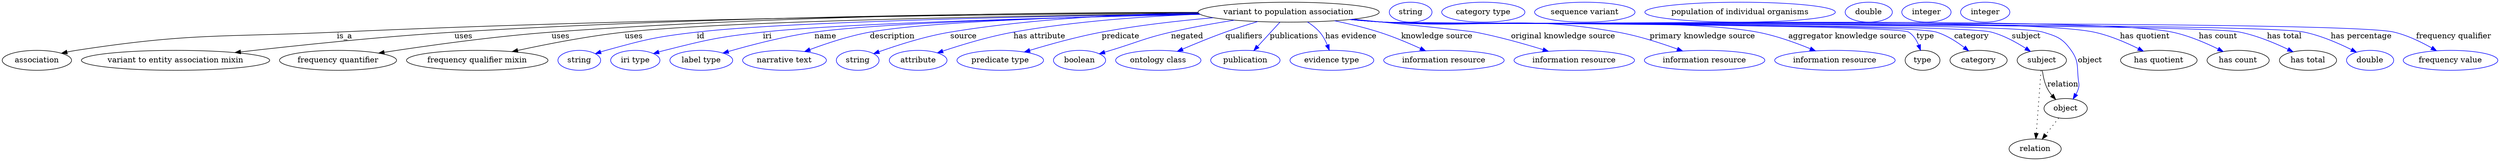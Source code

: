 digraph {
	graph [bb="0,0,4496.5,283"];
	node [label="\N"];
	"variant to population association"	[height=0.5,
		label="variant to population association",
		pos="2317.4,265",
		width=4.5315];
	association	[height=0.5,
		pos="62.394,178",
		width=1.7332];
	"variant to population association" -> association	[label=is_a,
		lp="617.39,221.5",
		pos="e,106.48,190.75 2154.8,263.37 1850.3,261.59 1173.1,254.8 603.39,229 394.21,219.53 340.37,227.82 133.39,196 127.91,195.16 122.23,\
194.11 116.58,192.94"];
	"variant to entity association mixin"	[height=0.5,
		pos="312.39,178",
		width=4.7121];
	"variant to population association" -> "variant to entity association mixin"	[label=uses,
		lp="831.89,221.5",
		pos="e,419.65,192.04 2154.1,264.24 1878.1,263.74 1301.8,258.8 815.39,229 682.94,220.89 531.46,204.91 429.65,193.19"];
	"frequency quantifier"	[height=0.5,
		pos="605.39,178",
		width=2.9247];
	"variant to population association" -> "frequency quantifier"	[label=uses,
		lp="1006.9,221.5",
		pos="e,678.6,190.95 2154.2,264.69 1903.6,264.62 1409,260.03 990.39,229 886.02,221.26 766.62,204.52 688.82,192.54"];
	"frequency qualifier mixin"	[height=0.5,
		pos="856.39,178",
		width=3.5386];
	"variant to population association" -> "frequency qualifier mixin"	[label=uses,
		lp="1138.9,221.5",
		pos="e,919.13,193.67 2155.9,262.4 1877.3,259.12 1317.7,250.08 1122.4,229 1056.5,221.88 982.36,207.41 929.15,195.86"];
	id	[color=blue,
		height=0.5,
		label=string,
		pos="1040.4,178",
		width=1.0652];
	"variant to population association" -> id	[color=blue,
		label=id,
		lp="1259.4,221.5",
		pos="e,1069.4,190.01 2156.6,261.98 1903.2,258.24 1422.4,248.76 1252.4,229 1178.5,220.42 1160.1,215.79 1088.4,196 1085.3,195.14 1082.1,\
194.18 1078.9,193.17",
		style=solid];
	iri	[color=blue,
		height=0.5,
		label="iri type",
		pos="1141.4,178",
		width=1.2277];
	"variant to population association" -> iri	[color=blue,
		label=iri,
		lp="1379.4,221.5",
		pos="e,1174,190.17 2158,260.95 1929.2,256.08 1518.9,245.39 1371.4,229 1291.9,220.16 1272,215.59 1194.4,196 1191,195.13 1187.4,194.17 \
1183.9,193.15",
		style=solid];
	name	[color=blue,
		height=0.5,
		label="label type",
		pos="1260.4,178",
		width=1.5707];
	"variant to population association" -> name	[color=blue,
		label=name,
		lp="1484.4,221.5",
		pos="e,1299.4,191.1 2157.8,261.14 1948.8,256.76 1593.7,246.94 1464.4,229 1410.5,221.52 1350.1,205.78 1309.1,193.94",
		style=solid];
	description	[color=blue,
		height=0.5,
		label="narrative text",
		pos="1410.4,178",
		width=2.0943];
	"variant to population association" -> description	[color=blue,
		label=description,
		lp="1603.9,221.5",
		pos="e,1446.5,193.85 2156.8,261.61 1969.9,257.93 1673,249.08 1563.4,229 1526.3,222.21 1485.8,208.69 1455.8,197.42",
		style=solid];
	source	[color=blue,
		height=0.5,
		label=string,
		pos="1542.4,178",
		width=1.0652];
	"variant to population association" -> source	[color=blue,
		label=source,
		lp="1732.4,221.5",
		pos="e,1570.9,190.06 2154.5,264.03 2031.2,261.79 1858.2,253.78 1708.4,229 1663.6,221.59 1613.9,205.54 1580.7,193.62",
		style=solid];
	"has attribute"	[color=blue,
		height=0.5,
		label=attribute,
		pos="1650.4,178",
		width=1.4443];
	"variant to population association" -> "has attribute"	[color=blue,
		label="has attribute",
		lp="1869.4,221.5",
		pos="e,1685.1,191.46 2157.5,261.29 2060,257.51 1933.3,248.81 1822.4,229 1778.2,221.11 1729.2,206.24 1694.9,194.75",
		style=solid];
	predicate	[color=blue,
		height=0.5,
		label="predicate type",
		pos="1798.4,178",
		width=2.1665];
	"variant to population association" -> predicate	[color=blue,
		label=predicate,
		lp="2014.4,221.5",
		pos="e,1841.7,193.06 2181.4,255 2119.7,249.61 2046,241.33 1980.4,229 1936.4,220.73 1887.5,207.04 1851.5,196.08",
		style=solid];
	negated	[color=blue,
		height=0.5,
		label=boolean,
		pos="1941.4,178",
		width=1.2999];
	"variant to population association" -> negated	[color=blue,
		label=negated,
		lp="2134.4,221.5",
		pos="e,1976.6,189.91 2219.5,250.57 2183.4,244.9 2142.4,237.61 2105.4,229 2056.1,217.52 2044.8,210.81 1996.4,196 1993.1,194.99 1989.7,\
193.94 1986.2,192.89",
		style=solid];
	qualifiers	[color=blue,
		height=0.5,
		label="ontology class",
		pos="2082.4,178",
		width=2.1304];
	"variant to population association" -> qualifiers	[color=blue,
		label=qualifiers,
		lp="2236.9,221.5",
		pos="e,2116.7,194.2 2261.7,248.04 2243,242.39 2222.2,235.75 2203.4,229 2177.5,219.69 2149,207.99 2126.2,198.25",
		style=solid];
	publications	[color=blue,
		height=0.5,
		label=publication,
		pos="2239.4,178",
		width=1.7332];
	"variant to population association" -> publications	[color=blue,
		label=publications,
		lp="2327.4,221.5",
		pos="e,2254.6,195.6 2301.6,246.8 2290.1,234.31 2274.5,217.24 2261.7,203.35",
		style=solid];
	"has evidence"	[color=blue,
		height=0.5,
		label="evidence type",
		pos="2395.4,178",
		width=2.0943];
	"variant to population association" -> "has evidence"	[color=blue,
		label="has evidence",
		lp="2429.9,221.5",
		pos="e,2390.7,196.17 2351.3,247.32 2359.3,242.25 2367.2,236.11 2373.4,229 2379.2,222.27 2383.7,213.76 2387.1,205.67",
		style=solid];
	"knowledge source"	[color=blue,
		height=0.5,
		label="information resource",
		pos="2597.4,178",
		width=3.015];
	"variant to population association" -> "knowledge source"	[color=blue,
		label="knowledge source",
		lp="2584.9,221.5",
		pos="e,2564.3,195.19 2400.3,249.42 2426.2,244 2454.7,237.15 2480.4,229 2505.7,220.96 2533,209.44 2554.9,199.49",
		style=solid];
	"original knowledge source"	[color=blue,
		height=0.5,
		label="information resource",
		pos="2832.4,178",
		width=3.015];
	"variant to population association" -> "original knowledge source"	[color=blue,
		label="original knowledge source",
		lp="2812.4,221.5",
		pos="e,2785.8,194.35 2433.7,252.35 2526.4,242.99 2642.5,231.08 2653.4,229 2695.1,221.06 2741.3,208.07 2776.2,197.31",
		style=solid];
	"primary knowledge source"	[color=blue,
		height=0.5,
		label="information resource",
		pos="3067.4,178",
		width=3.015];
	"variant to population association" -> "primary knowledge source"	[color=blue,
		label="primary knowledge source",
		lp="3063.4,221.5",
		pos="e,3027.8,194.84 2430.2,251.94 2449.9,250.1 2470.2,248.36 2489.4,247 2676.2,233.78 2726,261.7 2910.4,229 2947.4,222.44 2987.7,209.46 \
3018.2,198.37",
		style=solid];
	"aggregator knowledge source"	[color=blue,
		height=0.5,
		label="information resource",
		pos="3302.4,178",
		width=3.015];
	"variant to population association" -> "aggregator knowledge source"	[color=blue,
		label="aggregator knowledge source",
		lp="3324.9,221.5",
		pos="e,3267.3,195.05 2428.8,251.81 2448.9,249.94 2469.8,248.23 2489.4,247 2638.7,237.64 3015.3,256.5 3162.4,229 3195.3,222.85 3230.7,\
210.12 3257.7,199.04",
		style=solid];
	type	[height=0.5,
		pos="3460.4,178",
		width=0.86659];
	"variant to population association" -> type	[color=blue,
		label=type,
		lp="3465.4,221.5",
		pos="e,3456.7,196.03 2428.3,251.73 2448.6,249.86 2469.6,248.16 2489.4,247 2515.6,245.46 3413.2,243.03 3435.4,229 3443.8,223.67 3449.5,\
214.56 3453.3,205.56",
		style=solid];
	category	[height=0.5,
		pos="3561.4,178",
		width=1.4263];
	"variant to population association" -> category	[color=blue,
		label=category,
		lp="3548.9,221.5",
		pos="e,3543.6,194.99 2428.3,251.71 2448.6,249.84 2469.6,248.15 2489.4,247 2544.6,243.78 3432.5,245.35 3485.4,229 3503.6,223.36 3521.6,\
211.89 3535.5,201.36",
		style=solid];
	subject	[height=0.5,
		pos="3675.4,178",
		width=1.2277];
	"variant to population association" -> subject	[color=blue,
		label=subject,
		lp="3647.4,221.5",
		pos="e,3655,194.05 2427.9,251.73 2448.3,249.84 2469.5,248.15 2489.4,247 2550.1,243.5 3525.6,244.61 3584.4,229 3606.6,223.09 3629.4,210.63 \
3646.5,199.63",
		style=solid];
	object	[height=0.5,
		pos="3718.4,91",
		width=1.0832];
	"variant to population association" -> object	[color=blue,
		label=object,
		lp="3762.4,178",
		pos="e,3731.8,108.09 2427.9,251.71 2448.3,249.83 2469.5,248.13 2489.4,247 2555.3,243.25 3614.2,248.17 3677.4,229 3703.2,221.16 3712.8,\
218.03 3728.4,196 3742.7,175.86 3738.5,166.51 3741.4,142 3742.2,135.38 3743.3,133.39 3741.4,127 3740.4,123.55 3738.9,120.13 3737.1,\
116.85",
		style=solid];
	"has quotient"	[height=0.5,
		pos="3886.4,178",
		width=1.9137];
	"variant to population association" -> "has quotient"	[color=blue,
		label="has quotient",
		lp="3861.4,221.5",
		pos="e,3858.6,194.57 2427.9,251.69 2448.3,249.81 2469.5,248.12 2489.4,247 2631.4,239 3630.3,258.51 3769.4,229 3797.4,223.07 3827,210.34 \
3849.4,199.21",
		style=solid];
	"has count"	[height=0.5,
		pos="4029.4,178",
		width=1.5526];
	"variant to population association" -> "has count"	[color=blue,
		label="has count",
		lp="3993.4,221.5",
		pos="e,4002.5,193.85 2427.9,251.67 2448.3,249.79 2469.5,248.11 2489.4,247 2647.1,238.23 3755.8,261.18 3910.4,229 3939.5,222.94 3970.4,\
209.72 3993.4,198.4",
		style=solid];
	"has total"	[height=0.5,
		pos="4154.4,178",
		width=1.4263];
	"variant to population association" -> "has total"	[color=blue,
		label="has total",
		lp="4112.9,221.5",
		pos="e,4127.7,193.38 2427.4,251.69 2448,249.8 2469.3,248.11 2489.4,247 2575,242.28 3948.4,246.06 4032.4,229 4062.7,222.85 4095,209.27 \
4118.7,197.81",
		style=solid];
	"has percentage"	[color=blue,
		height=0.5,
		label=double,
		pos="4266.4,178",
		width=1.1735];
	"variant to population association" -> "has percentage"	[color=blue,
		label="has percentage",
		lp="4250.4,221.5",
		pos="e,4241.5,192.92 2427.4,251.68 2448,249.79 2469.3,248.1 2489.4,247 2581.4,241.96 4058.2,247.84 4148.4,229 4178.1,222.81 4209.6,209.04 \
4232.6,197.52",
		style=solid];
	"frequency qualifier"	[color=blue,
		height=0.5,
		label="frequency value",
		pos="4411.4,178",
		width=2.3651];
	"variant to population association" -> "frequency qualifier"	[color=blue,
		label="frequency qualifier",
		lp="4417.4,221.5",
		pos="e,4386.2,195.33 2427.4,251.66 2448,249.77 2469.3,248.09 2489.4,247 2590.4,241.52 4211,252.33 4309.4,229 4333.4,223.3 4358.3,211.22 \
4377.5,200.36",
		style=solid];
	association_type	[color=blue,
		height=0.5,
		label=string,
		pos="2536.4,265",
		width=1.0652];
	association_category	[color=blue,
		height=0.5,
		label="category type",
		pos="2667.4,265",
		width=2.0762];
	subject -> object	[label=relation,
		lp="3713.4,134.5",
		pos="e,3700.5,107.23 3676.5,159.55 3677.7,149.57 3680.2,137.07 3685.4,127 3687.6,122.68 3690.5,118.52 3693.7,114.66"];
	relation	[height=0.5,
		pos="3663.4,18",
		width=1.2999];
	subject -> relation	[pos="e,3664.7,36.188 3674.1,159.79 3672,132.48 3668,78.994 3665.5,46.38",
		style=dotted];
	"variant to population association_subject"	[color=blue,
		height=0.5,
		label="sequence variant",
		pos="2850.4,265",
		width=2.5095];
	object -> relation	[pos="e,3676.2,35.54 3705.9,73.889 3699,64.939 3690.2,53.617 3682.4,43.584",
		style=dotted];
	"variant to population association_object"	[color=blue,
		height=0.5,
		label="population of individual organisms",
		pos="3130.4,265",
		width=4.7662];
	"variant to population association_has quotient"	[color=blue,
		height=0.5,
		label=double,
		pos="3362.4,265",
		width=1.1735];
	"variant to population association_has count"	[color=blue,
		height=0.5,
		label=integer,
		pos="3466.4,265",
		width=1.2277];
	"variant to population association_has total"	[color=blue,
		height=0.5,
		label=integer,
		pos="3572.4,265",
		width=1.2277];
}
